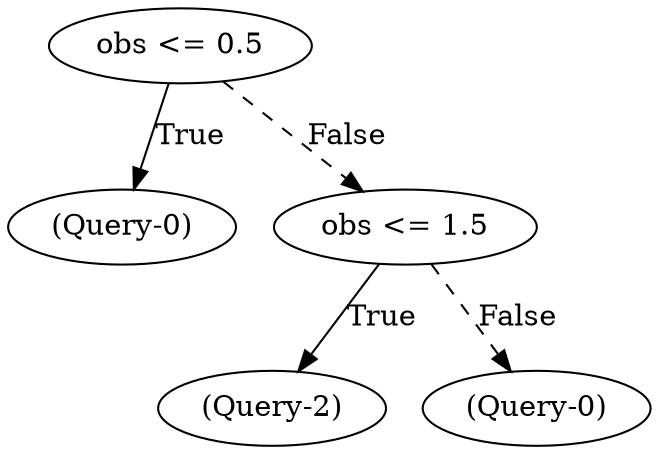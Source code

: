 digraph {
0 [label="obs <= 0.5"];
1 [label="(Query-0)"];
0 -> 1 [label="True"];
2 [label="obs <= 1.5"];
3 [label="(Query-2)"];
2 -> 3 [label="True"];
4 [label="(Query-0)"];
2 -> 4 [style="dashed", label="False"];
0 -> 2 [style="dashed", label="False"];

}